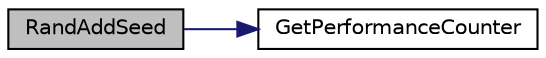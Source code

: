 digraph "RandAddSeed"
{
  edge [fontname="Helvetica",fontsize="10",labelfontname="Helvetica",labelfontsize="10"];
  node [fontname="Helvetica",fontsize="10",shape=record];
  rankdir="LR";
  Node1147 [label="RandAddSeed",height=0.2,width=0.4,color="black", fillcolor="grey75", style="filled", fontcolor="black"];
  Node1147 -> Node1148 [color="midnightblue",fontsize="10",style="solid",fontname="Helvetica"];
  Node1148 [label="GetPerformanceCounter",height=0.2,width=0.4,color="black", fillcolor="white", style="filled",URL="$d8/d3c/util_8h.html#acd4d9988b9bb3f31fddf72a34b2bc37f"];
}
